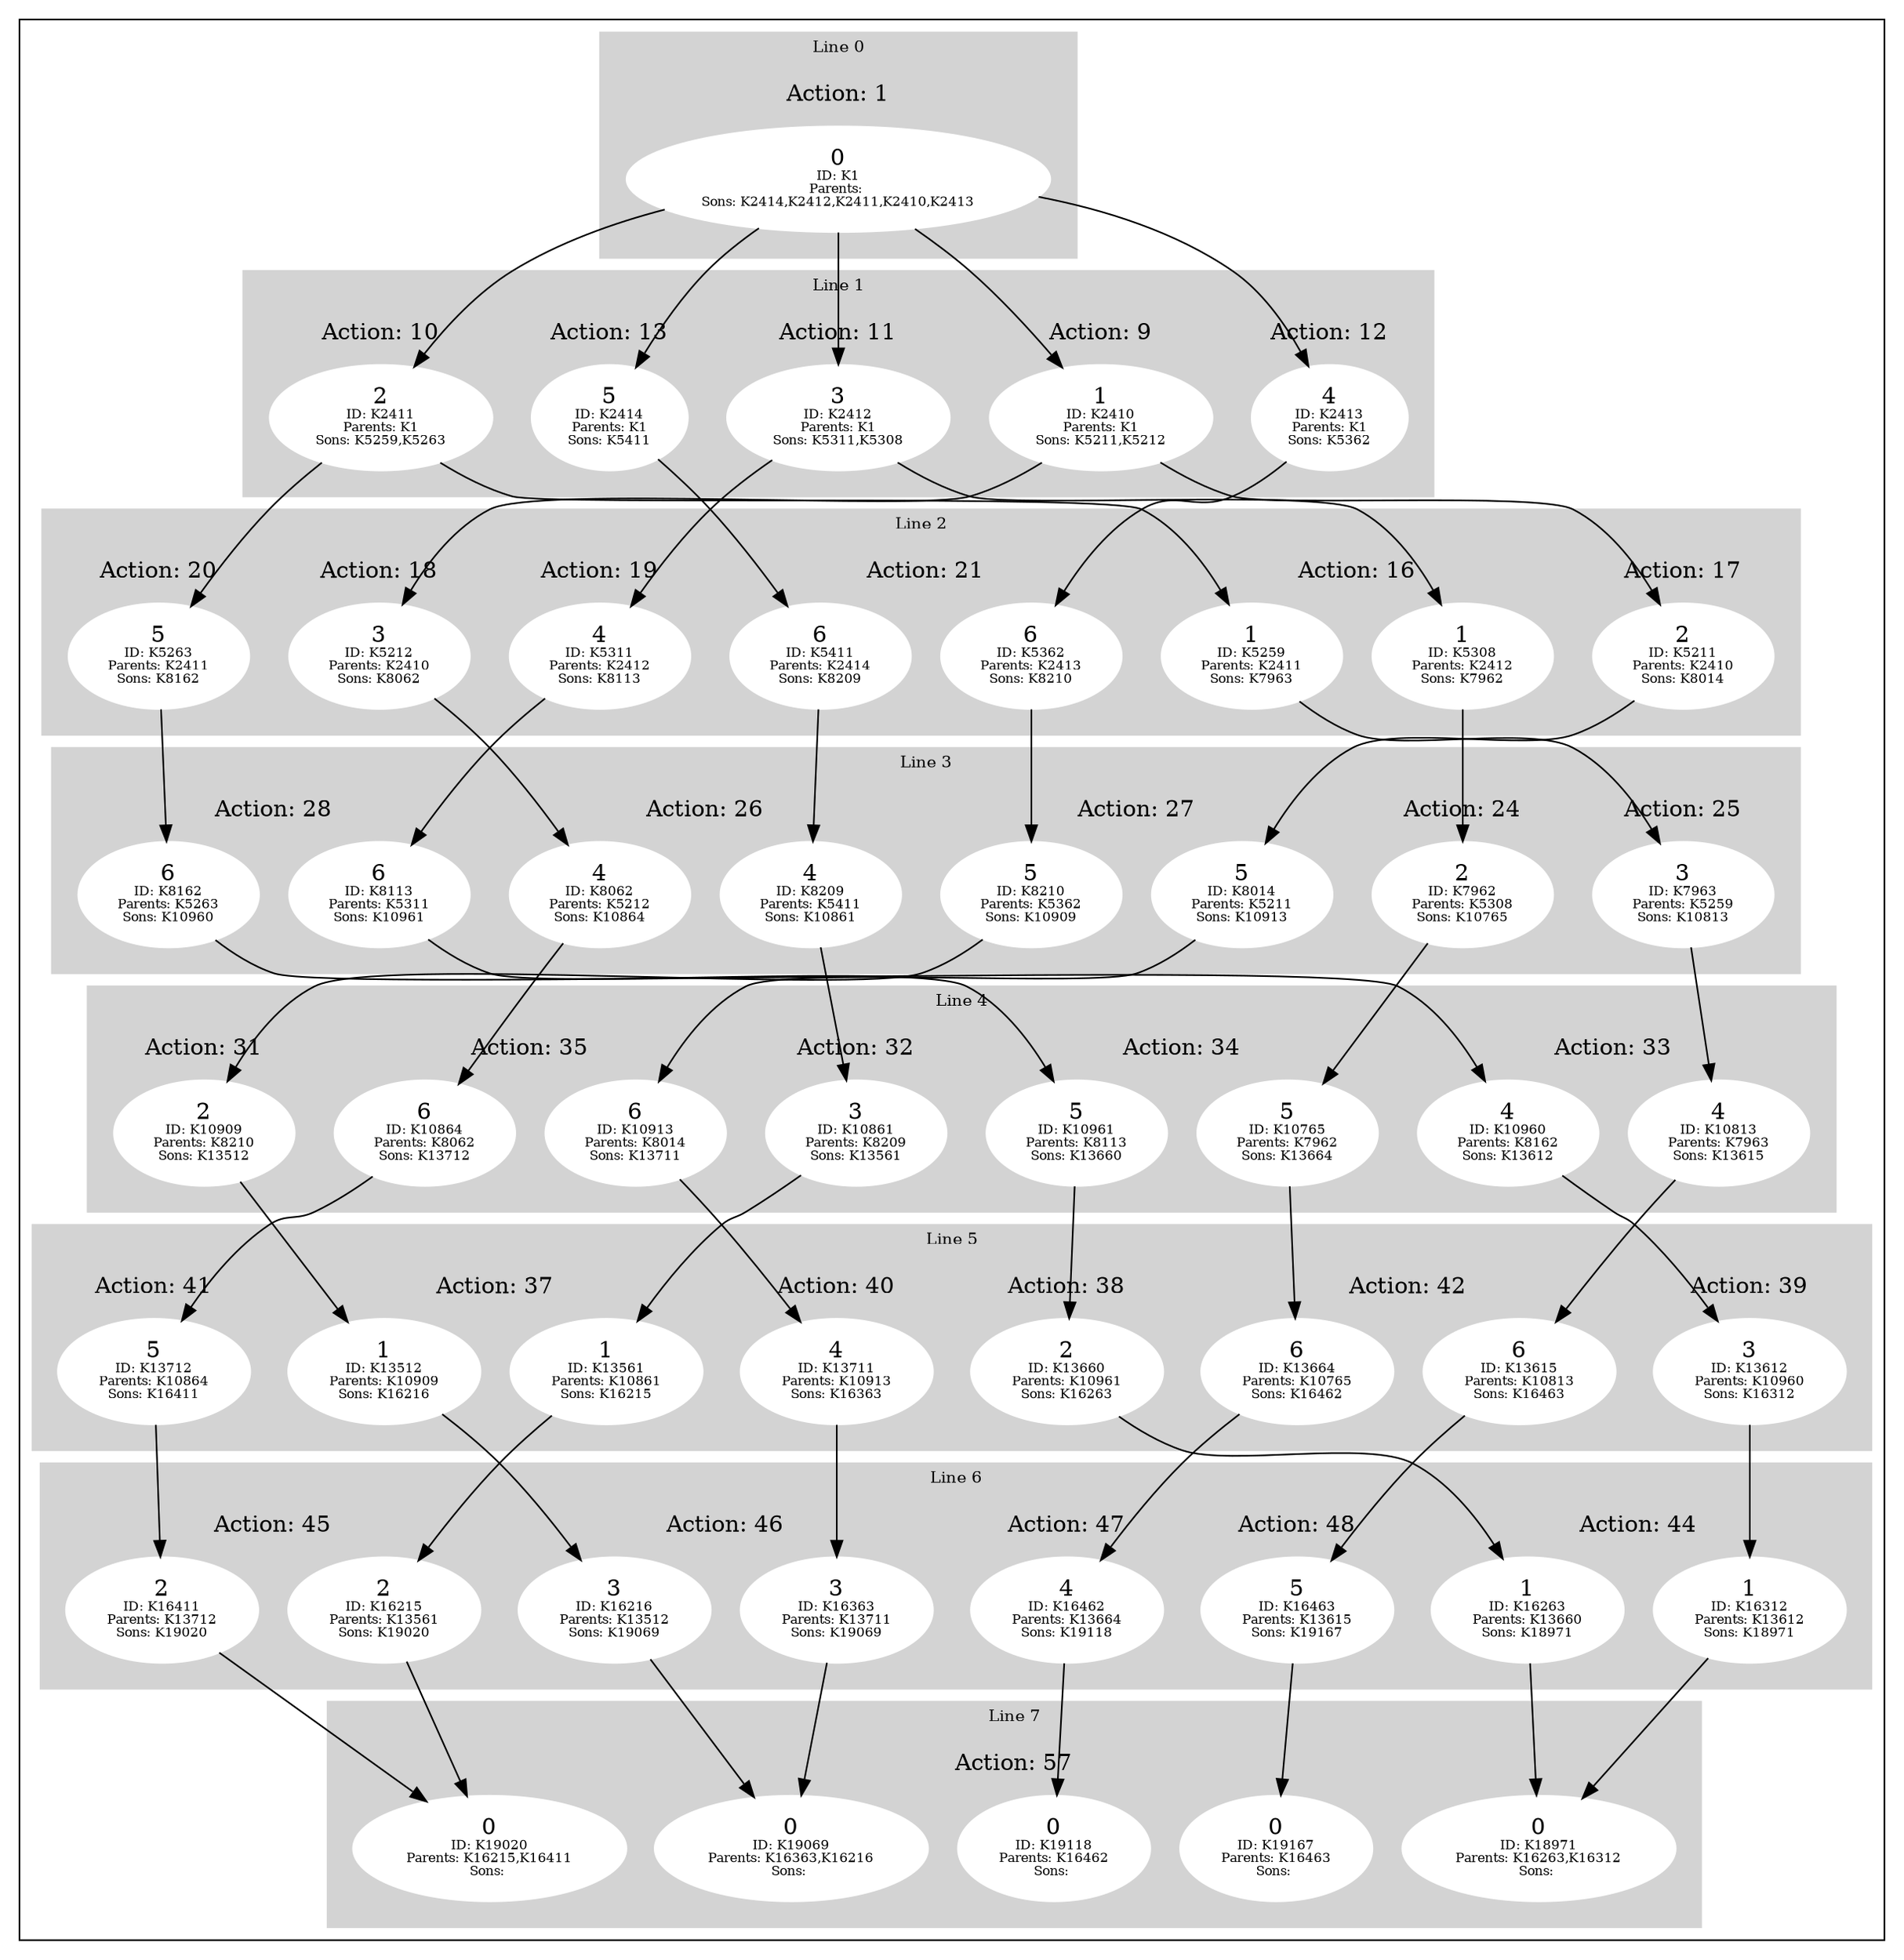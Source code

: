 digraph G {
subgraph cluster_info {
        subgraph cluster_0 {
        style=filled;
        color=lightgrey;
        node [style=filled,color=white];
        subgraph cluster_act_1 {
label = "Action: 1"step_K1 [label=<0<BR /><FONT POINT-SIZE="8">ID: K1</FONT><BR /><FONT POINT-SIZE="8">Parents: </FONT><BR /><FONT POINT-SIZE="8">Sons: K2414,K2412,K2411,K2410,K2413</FONT>>]
}

        fontsize="10"
        label = "Line 0";
        }

        subgraph cluster_4 {
        style=filled;
        color=lightgrey;
        node [style=filled,color=white];
        subgraph cluster_act_33 {
label = "Action: 33"step_K10960 [label=<4<BR /><FONT POINT-SIZE="8">ID: K10960</FONT><BR /><FONT POINT-SIZE="8">Parents: K8162</FONT><BR /><FONT POINT-SIZE="8">Sons: K13612</FONT>>]
step_K10813 [label=<4<BR /><FONT POINT-SIZE="8">ID: K10813</FONT><BR /><FONT POINT-SIZE="8">Parents: K7963</FONT><BR /><FONT POINT-SIZE="8">Sons: K13615</FONT>>]
}
subgraph cluster_act_33 {
label = "Action: 33"step_K10960 [label=<4<BR /><FONT POINT-SIZE="8">ID: K10960</FONT><BR /><FONT POINT-SIZE="8">Parents: K8162</FONT><BR /><FONT POINT-SIZE="8">Sons: K13612</FONT>>]
step_K10813 [label=<4<BR /><FONT POINT-SIZE="8">ID: K10813</FONT><BR /><FONT POINT-SIZE="8">Parents: K7963</FONT><BR /><FONT POINT-SIZE="8">Sons: K13615</FONT>>]
}
subgraph cluster_act_34 {
label = "Action: 34"step_K10961 [label=<5<BR /><FONT POINT-SIZE="8">ID: K10961</FONT><BR /><FONT POINT-SIZE="8">Parents: K8113</FONT><BR /><FONT POINT-SIZE="8">Sons: K13660</FONT>>]
step_K10765 [label=<5<BR /><FONT POINT-SIZE="8">ID: K10765</FONT><BR /><FONT POINT-SIZE="8">Parents: K7962</FONT><BR /><FONT POINT-SIZE="8">Sons: K13664</FONT>>]
}
subgraph cluster_act_34 {
label = "Action: 34"step_K10961 [label=<5<BR /><FONT POINT-SIZE="8">ID: K10961</FONT><BR /><FONT POINT-SIZE="8">Parents: K8113</FONT><BR /><FONT POINT-SIZE="8">Sons: K13660</FONT>>]
step_K10765 [label=<5<BR /><FONT POINT-SIZE="8">ID: K10765</FONT><BR /><FONT POINT-SIZE="8">Parents: K7962</FONT><BR /><FONT POINT-SIZE="8">Sons: K13664</FONT>>]
}
subgraph cluster_act_32 {
label = "Action: 32"step_K10861 [label=<3<BR /><FONT POINT-SIZE="8">ID: K10861</FONT><BR /><FONT POINT-SIZE="8">Parents: K8209</FONT><BR /><FONT POINT-SIZE="8">Sons: K13561</FONT>>]
}
subgraph cluster_act_35 {
label = "Action: 35"step_K10913 [label=<6<BR /><FONT POINT-SIZE="8">ID: K10913</FONT><BR /><FONT POINT-SIZE="8">Parents: K8014</FONT><BR /><FONT POINT-SIZE="8">Sons: K13711</FONT>>]
step_K10864 [label=<6<BR /><FONT POINT-SIZE="8">ID: K10864</FONT><BR /><FONT POINT-SIZE="8">Parents: K8062</FONT><BR /><FONT POINT-SIZE="8">Sons: K13712</FONT>>]
}
subgraph cluster_act_35 {
label = "Action: 35"step_K10913 [label=<6<BR /><FONT POINT-SIZE="8">ID: K10913</FONT><BR /><FONT POINT-SIZE="8">Parents: K8014</FONT><BR /><FONT POINT-SIZE="8">Sons: K13711</FONT>>]
step_K10864 [label=<6<BR /><FONT POINT-SIZE="8">ID: K10864</FONT><BR /><FONT POINT-SIZE="8">Parents: K8062</FONT><BR /><FONT POINT-SIZE="8">Sons: K13712</FONT>>]
}
subgraph cluster_act_31 {
label = "Action: 31"step_K10909 [label=<2<BR /><FONT POINT-SIZE="8">ID: K10909</FONT><BR /><FONT POINT-SIZE="8">Parents: K8210</FONT><BR /><FONT POINT-SIZE="8">Sons: K13512</FONT>>]
}

        fontsize="10"
        label = "Line 4";
        }

        subgraph cluster_7 {
        style=filled;
        color=lightgrey;
        node [style=filled,color=white];
        subgraph cluster_act_57 {
label = "Action: 57"step_K18971 [label=<0<BR /><FONT POINT-SIZE="8">ID: K18971</FONT><BR /><FONT POINT-SIZE="8">Parents: K16263,K16312</FONT><BR /><FONT POINT-SIZE="8">Sons: </FONT>>]
step_K19167 [label=<0<BR /><FONT POINT-SIZE="8">ID: K19167</FONT><BR /><FONT POINT-SIZE="8">Parents: K16463</FONT><BR /><FONT POINT-SIZE="8">Sons: </FONT>>]
step_K19020 [label=<0<BR /><FONT POINT-SIZE="8">ID: K19020</FONT><BR /><FONT POINT-SIZE="8">Parents: K16215,K16411</FONT><BR /><FONT POINT-SIZE="8">Sons: </FONT>>]
step_K19069 [label=<0<BR /><FONT POINT-SIZE="8">ID: K19069</FONT><BR /><FONT POINT-SIZE="8">Parents: K16363,K16216</FONT><BR /><FONT POINT-SIZE="8">Sons: </FONT>>]
step_K19118 [label=<0<BR /><FONT POINT-SIZE="8">ID: K19118</FONT><BR /><FONT POINT-SIZE="8">Parents: K16462</FONT><BR /><FONT POINT-SIZE="8">Sons: </FONT>>]
}
subgraph cluster_act_57 {
label = "Action: 57"step_K18971 [label=<0<BR /><FONT POINT-SIZE="8">ID: K18971</FONT><BR /><FONT POINT-SIZE="8">Parents: K16263,K16312</FONT><BR /><FONT POINT-SIZE="8">Sons: </FONT>>]
step_K19167 [label=<0<BR /><FONT POINT-SIZE="8">ID: K19167</FONT><BR /><FONT POINT-SIZE="8">Parents: K16463</FONT><BR /><FONT POINT-SIZE="8">Sons: </FONT>>]
step_K19020 [label=<0<BR /><FONT POINT-SIZE="8">ID: K19020</FONT><BR /><FONT POINT-SIZE="8">Parents: K16215,K16411</FONT><BR /><FONT POINT-SIZE="8">Sons: </FONT>>]
step_K19069 [label=<0<BR /><FONT POINT-SIZE="8">ID: K19069</FONT><BR /><FONT POINT-SIZE="8">Parents: K16363,K16216</FONT><BR /><FONT POINT-SIZE="8">Sons: </FONT>>]
step_K19118 [label=<0<BR /><FONT POINT-SIZE="8">ID: K19118</FONT><BR /><FONT POINT-SIZE="8">Parents: K16462</FONT><BR /><FONT POINT-SIZE="8">Sons: </FONT>>]
}
subgraph cluster_act_57 {
label = "Action: 57"step_K18971 [label=<0<BR /><FONT POINT-SIZE="8">ID: K18971</FONT><BR /><FONT POINT-SIZE="8">Parents: K16263,K16312</FONT><BR /><FONT POINT-SIZE="8">Sons: </FONT>>]
step_K19167 [label=<0<BR /><FONT POINT-SIZE="8">ID: K19167</FONT><BR /><FONT POINT-SIZE="8">Parents: K16463</FONT><BR /><FONT POINT-SIZE="8">Sons: </FONT>>]
step_K19020 [label=<0<BR /><FONT POINT-SIZE="8">ID: K19020</FONT><BR /><FONT POINT-SIZE="8">Parents: K16215,K16411</FONT><BR /><FONT POINT-SIZE="8">Sons: </FONT>>]
step_K19069 [label=<0<BR /><FONT POINT-SIZE="8">ID: K19069</FONT><BR /><FONT POINT-SIZE="8">Parents: K16363,K16216</FONT><BR /><FONT POINT-SIZE="8">Sons: </FONT>>]
step_K19118 [label=<0<BR /><FONT POINT-SIZE="8">ID: K19118</FONT><BR /><FONT POINT-SIZE="8">Parents: K16462</FONT><BR /><FONT POINT-SIZE="8">Sons: </FONT>>]
}
subgraph cluster_act_57 {
label = "Action: 57"step_K18971 [label=<0<BR /><FONT POINT-SIZE="8">ID: K18971</FONT><BR /><FONT POINT-SIZE="8">Parents: K16263,K16312</FONT><BR /><FONT POINT-SIZE="8">Sons: </FONT>>]
step_K19167 [label=<0<BR /><FONT POINT-SIZE="8">ID: K19167</FONT><BR /><FONT POINT-SIZE="8">Parents: K16463</FONT><BR /><FONT POINT-SIZE="8">Sons: </FONT>>]
step_K19020 [label=<0<BR /><FONT POINT-SIZE="8">ID: K19020</FONT><BR /><FONT POINT-SIZE="8">Parents: K16215,K16411</FONT><BR /><FONT POINT-SIZE="8">Sons: </FONT>>]
step_K19069 [label=<0<BR /><FONT POINT-SIZE="8">ID: K19069</FONT><BR /><FONT POINT-SIZE="8">Parents: K16363,K16216</FONT><BR /><FONT POINT-SIZE="8">Sons: </FONT>>]
step_K19118 [label=<0<BR /><FONT POINT-SIZE="8">ID: K19118</FONT><BR /><FONT POINT-SIZE="8">Parents: K16462</FONT><BR /><FONT POINT-SIZE="8">Sons: </FONT>>]
}
subgraph cluster_act_57 {
label = "Action: 57"step_K18971 [label=<0<BR /><FONT POINT-SIZE="8">ID: K18971</FONT><BR /><FONT POINT-SIZE="8">Parents: K16263,K16312</FONT><BR /><FONT POINT-SIZE="8">Sons: </FONT>>]
step_K19167 [label=<0<BR /><FONT POINT-SIZE="8">ID: K19167</FONT><BR /><FONT POINT-SIZE="8">Parents: K16463</FONT><BR /><FONT POINT-SIZE="8">Sons: </FONT>>]
step_K19020 [label=<0<BR /><FONT POINT-SIZE="8">ID: K19020</FONT><BR /><FONT POINT-SIZE="8">Parents: K16215,K16411</FONT><BR /><FONT POINT-SIZE="8">Sons: </FONT>>]
step_K19069 [label=<0<BR /><FONT POINT-SIZE="8">ID: K19069</FONT><BR /><FONT POINT-SIZE="8">Parents: K16363,K16216</FONT><BR /><FONT POINT-SIZE="8">Sons: </FONT>>]
step_K19118 [label=<0<BR /><FONT POINT-SIZE="8">ID: K19118</FONT><BR /><FONT POINT-SIZE="8">Parents: K16462</FONT><BR /><FONT POINT-SIZE="8">Sons: </FONT>>]
}

        fontsize="10"
        label = "Line 7";
        }

        subgraph cluster_2 {
        style=filled;
        color=lightgrey;
        node [style=filled,color=white];
        subgraph cluster_act_17 {
label = "Action: 17"step_K5211 [label=<2<BR /><FONT POINT-SIZE="8">ID: K5211</FONT><BR /><FONT POINT-SIZE="8">Parents: K2410</FONT><BR /><FONT POINT-SIZE="8">Sons: K8014</FONT>>]
}
subgraph cluster_act_16 {
label = "Action: 16"step_K5259 [label=<1<BR /><FONT POINT-SIZE="8">ID: K5259</FONT><BR /><FONT POINT-SIZE="8">Parents: K2411</FONT><BR /><FONT POINT-SIZE="8">Sons: K7963</FONT>>]
step_K5308 [label=<1<BR /><FONT POINT-SIZE="8">ID: K5308</FONT><BR /><FONT POINT-SIZE="8">Parents: K2412</FONT><BR /><FONT POINT-SIZE="8">Sons: K7962</FONT>>]
}
subgraph cluster_act_21 {
label = "Action: 21"step_K5362 [label=<6<BR /><FONT POINT-SIZE="8">ID: K5362</FONT><BR /><FONT POINT-SIZE="8">Parents: K2413</FONT><BR /><FONT POINT-SIZE="8">Sons: K8210</FONT>>]
step_K5411 [label=<6<BR /><FONT POINT-SIZE="8">ID: K5411</FONT><BR /><FONT POINT-SIZE="8">Parents: K2414</FONT><BR /><FONT POINT-SIZE="8">Sons: K8209</FONT>>]
}
subgraph cluster_act_19 {
label = "Action: 19"step_K5311 [label=<4<BR /><FONT POINT-SIZE="8">ID: K5311</FONT><BR /><FONT POINT-SIZE="8">Parents: K2412</FONT><BR /><FONT POINT-SIZE="8">Sons: K8113</FONT>>]
}
subgraph cluster_act_18 {
label = "Action: 18"step_K5212 [label=<3<BR /><FONT POINT-SIZE="8">ID: K5212</FONT><BR /><FONT POINT-SIZE="8">Parents: K2410</FONT><BR /><FONT POINT-SIZE="8">Sons: K8062</FONT>>]
}
subgraph cluster_act_21 {
label = "Action: 21"step_K5362 [label=<6<BR /><FONT POINT-SIZE="8">ID: K5362</FONT><BR /><FONT POINT-SIZE="8">Parents: K2413</FONT><BR /><FONT POINT-SIZE="8">Sons: K8210</FONT>>]
step_K5411 [label=<6<BR /><FONT POINT-SIZE="8">ID: K5411</FONT><BR /><FONT POINT-SIZE="8">Parents: K2414</FONT><BR /><FONT POINT-SIZE="8">Sons: K8209</FONT>>]
}
subgraph cluster_act_20 {
label = "Action: 20"step_K5263 [label=<5<BR /><FONT POINT-SIZE="8">ID: K5263</FONT><BR /><FONT POINT-SIZE="8">Parents: K2411</FONT><BR /><FONT POINT-SIZE="8">Sons: K8162</FONT>>]
}
subgraph cluster_act_16 {
label = "Action: 16"step_K5259 [label=<1<BR /><FONT POINT-SIZE="8">ID: K5259</FONT><BR /><FONT POINT-SIZE="8">Parents: K2411</FONT><BR /><FONT POINT-SIZE="8">Sons: K7963</FONT>>]
step_K5308 [label=<1<BR /><FONT POINT-SIZE="8">ID: K5308</FONT><BR /><FONT POINT-SIZE="8">Parents: K2412</FONT><BR /><FONT POINT-SIZE="8">Sons: K7962</FONT>>]
}

        fontsize="10"
        label = "Line 2";
        }

        subgraph cluster_3 {
        style=filled;
        color=lightgrey;
        node [style=filled,color=white];
        subgraph cluster_act_26 {
label = "Action: 26"step_K8209 [label=<4<BR /><FONT POINT-SIZE="8">ID: K8209</FONT><BR /><FONT POINT-SIZE="8">Parents: K5411</FONT><BR /><FONT POINT-SIZE="8">Sons: K10861</FONT>>]
step_K8062 [label=<4<BR /><FONT POINT-SIZE="8">ID: K8062</FONT><BR /><FONT POINT-SIZE="8">Parents: K5212</FONT><BR /><FONT POINT-SIZE="8">Sons: K10864</FONT>>]
}
subgraph cluster_act_28 {
label = "Action: 28"step_K8162 [label=<6<BR /><FONT POINT-SIZE="8">ID: K8162</FONT><BR /><FONT POINT-SIZE="8">Parents: K5263</FONT><BR /><FONT POINT-SIZE="8">Sons: K10960</FONT>>]
step_K8113 [label=<6<BR /><FONT POINT-SIZE="8">ID: K8113</FONT><BR /><FONT POINT-SIZE="8">Parents: K5311</FONT><BR /><FONT POINT-SIZE="8">Sons: K10961</FONT>>]
}
subgraph cluster_act_27 {
label = "Action: 27"step_K8014 [label=<5<BR /><FONT POINT-SIZE="8">ID: K8014</FONT><BR /><FONT POINT-SIZE="8">Parents: K5211</FONT><BR /><FONT POINT-SIZE="8">Sons: K10913</FONT>>]
step_K8210 [label=<5<BR /><FONT POINT-SIZE="8">ID: K8210</FONT><BR /><FONT POINT-SIZE="8">Parents: K5362</FONT><BR /><FONT POINT-SIZE="8">Sons: K10909</FONT>>]
}
subgraph cluster_act_25 {
label = "Action: 25"step_K7963 [label=<3<BR /><FONT POINT-SIZE="8">ID: K7963</FONT><BR /><FONT POINT-SIZE="8">Parents: K5259</FONT><BR /><FONT POINT-SIZE="8">Sons: K10813</FONT>>]
}
subgraph cluster_act_26 {
label = "Action: 26"step_K8209 [label=<4<BR /><FONT POINT-SIZE="8">ID: K8209</FONT><BR /><FONT POINT-SIZE="8">Parents: K5411</FONT><BR /><FONT POINT-SIZE="8">Sons: K10861</FONT>>]
step_K8062 [label=<4<BR /><FONT POINT-SIZE="8">ID: K8062</FONT><BR /><FONT POINT-SIZE="8">Parents: K5212</FONT><BR /><FONT POINT-SIZE="8">Sons: K10864</FONT>>]
}
subgraph cluster_act_27 {
label = "Action: 27"step_K8014 [label=<5<BR /><FONT POINT-SIZE="8">ID: K8014</FONT><BR /><FONT POINT-SIZE="8">Parents: K5211</FONT><BR /><FONT POINT-SIZE="8">Sons: K10913</FONT>>]
step_K8210 [label=<5<BR /><FONT POINT-SIZE="8">ID: K8210</FONT><BR /><FONT POINT-SIZE="8">Parents: K5362</FONT><BR /><FONT POINT-SIZE="8">Sons: K10909</FONT>>]
}
subgraph cluster_act_28 {
label = "Action: 28"step_K8162 [label=<6<BR /><FONT POINT-SIZE="8">ID: K8162</FONT><BR /><FONT POINT-SIZE="8">Parents: K5263</FONT><BR /><FONT POINT-SIZE="8">Sons: K10960</FONT>>]
step_K8113 [label=<6<BR /><FONT POINT-SIZE="8">ID: K8113</FONT><BR /><FONT POINT-SIZE="8">Parents: K5311</FONT><BR /><FONT POINT-SIZE="8">Sons: K10961</FONT>>]
}
subgraph cluster_act_24 {
label = "Action: 24"step_K7962 [label=<2<BR /><FONT POINT-SIZE="8">ID: K7962</FONT><BR /><FONT POINT-SIZE="8">Parents: K5308</FONT><BR /><FONT POINT-SIZE="8">Sons: K10765</FONT>>]
}

        fontsize="10"
        label = "Line 3";
        }

        subgraph cluster_5 {
        style=filled;
        color=lightgrey;
        node [style=filled,color=white];
        subgraph cluster_act_41 {
label = "Action: 41"step_K13712 [label=<5<BR /><FONT POINT-SIZE="8">ID: K13712</FONT><BR /><FONT POINT-SIZE="8">Parents: K10864</FONT><BR /><FONT POINT-SIZE="8">Sons: K16411</FONT>>]
}
subgraph cluster_act_40 {
label = "Action: 40"step_K13711 [label=<4<BR /><FONT POINT-SIZE="8">ID: K13711</FONT><BR /><FONT POINT-SIZE="8">Parents: K10913</FONT><BR /><FONT POINT-SIZE="8">Sons: K16363</FONT>>]
}
subgraph cluster_act_37 {
label = "Action: 37"step_K13512 [label=<1<BR /><FONT POINT-SIZE="8">ID: K13512</FONT><BR /><FONT POINT-SIZE="8">Parents: K10909</FONT><BR /><FONT POINT-SIZE="8">Sons: K16216</FONT>>]
step_K13561 [label=<1<BR /><FONT POINT-SIZE="8">ID: K13561</FONT><BR /><FONT POINT-SIZE="8">Parents: K10861</FONT><BR /><FONT POINT-SIZE="8">Sons: K16215</FONT>>]
}
subgraph cluster_act_37 {
label = "Action: 37"step_K13512 [label=<1<BR /><FONT POINT-SIZE="8">ID: K13512</FONT><BR /><FONT POINT-SIZE="8">Parents: K10909</FONT><BR /><FONT POINT-SIZE="8">Sons: K16216</FONT>>]
step_K13561 [label=<1<BR /><FONT POINT-SIZE="8">ID: K13561</FONT><BR /><FONT POINT-SIZE="8">Parents: K10861</FONT><BR /><FONT POINT-SIZE="8">Sons: K16215</FONT>>]
}
subgraph cluster_act_38 {
label = "Action: 38"step_K13660 [label=<2<BR /><FONT POINT-SIZE="8">ID: K13660</FONT><BR /><FONT POINT-SIZE="8">Parents: K10961</FONT><BR /><FONT POINT-SIZE="8">Sons: K16263</FONT>>]
}
subgraph cluster_act_42 {
label = "Action: 42"step_K13615 [label=<6<BR /><FONT POINT-SIZE="8">ID: K13615</FONT><BR /><FONT POINT-SIZE="8">Parents: K10813</FONT><BR /><FONT POINT-SIZE="8">Sons: K16463</FONT>>]
step_K13664 [label=<6<BR /><FONT POINT-SIZE="8">ID: K13664</FONT><BR /><FONT POINT-SIZE="8">Parents: K10765</FONT><BR /><FONT POINT-SIZE="8">Sons: K16462</FONT>>]
}
subgraph cluster_act_39 {
label = "Action: 39"step_K13612 [label=<3<BR /><FONT POINT-SIZE="8">ID: K13612</FONT><BR /><FONT POINT-SIZE="8">Parents: K10960</FONT><BR /><FONT POINT-SIZE="8">Sons: K16312</FONT>>]
}
subgraph cluster_act_42 {
label = "Action: 42"step_K13615 [label=<6<BR /><FONT POINT-SIZE="8">ID: K13615</FONT><BR /><FONT POINT-SIZE="8">Parents: K10813</FONT><BR /><FONT POINT-SIZE="8">Sons: K16463</FONT>>]
step_K13664 [label=<6<BR /><FONT POINT-SIZE="8">ID: K13664</FONT><BR /><FONT POINT-SIZE="8">Parents: K10765</FONT><BR /><FONT POINT-SIZE="8">Sons: K16462</FONT>>]
}

        fontsize="10"
        label = "Line 5";
        }

        subgraph cluster_6 {
        style=filled;
        color=lightgrey;
        node [style=filled,color=white];
        subgraph cluster_act_44 {
label = "Action: 44"step_K16263 [label=<1<BR /><FONT POINT-SIZE="8">ID: K16263</FONT><BR /><FONT POINT-SIZE="8">Parents: K13660</FONT><BR /><FONT POINT-SIZE="8">Sons: K18971</FONT>>]
step_K16312 [label=<1<BR /><FONT POINT-SIZE="8">ID: K16312</FONT><BR /><FONT POINT-SIZE="8">Parents: K13612</FONT><BR /><FONT POINT-SIZE="8">Sons: K18971</FONT>>]
}
subgraph cluster_act_45 {
label = "Action: 45"step_K16215 [label=<2<BR /><FONT POINT-SIZE="8">ID: K16215</FONT><BR /><FONT POINT-SIZE="8">Parents: K13561</FONT><BR /><FONT POINT-SIZE="8">Sons: K19020</FONT>>]
step_K16411 [label=<2<BR /><FONT POINT-SIZE="8">ID: K16411</FONT><BR /><FONT POINT-SIZE="8">Parents: K13712</FONT><BR /><FONT POINT-SIZE="8">Sons: K19020</FONT>>]
}
subgraph cluster_act_45 {
label = "Action: 45"step_K16215 [label=<2<BR /><FONT POINT-SIZE="8">ID: K16215</FONT><BR /><FONT POINT-SIZE="8">Parents: K13561</FONT><BR /><FONT POINT-SIZE="8">Sons: K19020</FONT>>]
step_K16411 [label=<2<BR /><FONT POINT-SIZE="8">ID: K16411</FONT><BR /><FONT POINT-SIZE="8">Parents: K13712</FONT><BR /><FONT POINT-SIZE="8">Sons: K19020</FONT>>]
}
subgraph cluster_act_44 {
label = "Action: 44"step_K16263 [label=<1<BR /><FONT POINT-SIZE="8">ID: K16263</FONT><BR /><FONT POINT-SIZE="8">Parents: K13660</FONT><BR /><FONT POINT-SIZE="8">Sons: K18971</FONT>>]
step_K16312 [label=<1<BR /><FONT POINT-SIZE="8">ID: K16312</FONT><BR /><FONT POINT-SIZE="8">Parents: K13612</FONT><BR /><FONT POINT-SIZE="8">Sons: K18971</FONT>>]
}
subgraph cluster_act_46 {
label = "Action: 46"step_K16363 [label=<3<BR /><FONT POINT-SIZE="8">ID: K16363</FONT><BR /><FONT POINT-SIZE="8">Parents: K13711</FONT><BR /><FONT POINT-SIZE="8">Sons: K19069</FONT>>]
step_K16216 [label=<3<BR /><FONT POINT-SIZE="8">ID: K16216</FONT><BR /><FONT POINT-SIZE="8">Parents: K13512</FONT><BR /><FONT POINT-SIZE="8">Sons: K19069</FONT>>]
}
subgraph cluster_act_47 {
label = "Action: 47"step_K16462 [label=<4<BR /><FONT POINT-SIZE="8">ID: K16462</FONT><BR /><FONT POINT-SIZE="8">Parents: K13664</FONT><BR /><FONT POINT-SIZE="8">Sons: K19118</FONT>>]
}
subgraph cluster_act_48 {
label = "Action: 48"step_K16463 [label=<5<BR /><FONT POINT-SIZE="8">ID: K16463</FONT><BR /><FONT POINT-SIZE="8">Parents: K13615</FONT><BR /><FONT POINT-SIZE="8">Sons: K19167</FONT>>]
}
subgraph cluster_act_46 {
label = "Action: 46"step_K16363 [label=<3<BR /><FONT POINT-SIZE="8">ID: K16363</FONT><BR /><FONT POINT-SIZE="8">Parents: K13711</FONT><BR /><FONT POINT-SIZE="8">Sons: K19069</FONT>>]
step_K16216 [label=<3<BR /><FONT POINT-SIZE="8">ID: K16216</FONT><BR /><FONT POINT-SIZE="8">Parents: K13512</FONT><BR /><FONT POINT-SIZE="8">Sons: K19069</FONT>>]
}

        fontsize="10"
        label = "Line 6";
        }

        subgraph cluster_1 {
        style=filled;
        color=lightgrey;
        node [style=filled,color=white];
        subgraph cluster_act_13 {
label = "Action: 13"step_K2414 [label=<5<BR /><FONT POINT-SIZE="8">ID: K2414</FONT><BR /><FONT POINT-SIZE="8">Parents: K1</FONT><BR /><FONT POINT-SIZE="8">Sons: K5411</FONT>>]
}
subgraph cluster_act_11 {
label = "Action: 11"step_K2412 [label=<3<BR /><FONT POINT-SIZE="8">ID: K2412</FONT><BR /><FONT POINT-SIZE="8">Parents: K1</FONT><BR /><FONT POINT-SIZE="8">Sons: K5311,K5308</FONT>>]
}
subgraph cluster_act_10 {
label = "Action: 10"step_K2411 [label=<2<BR /><FONT POINT-SIZE="8">ID: K2411</FONT><BR /><FONT POINT-SIZE="8">Parents: K1</FONT><BR /><FONT POINT-SIZE="8">Sons: K5259,K5263</FONT>>]
}
subgraph cluster_act_9 {
label = "Action: 9"step_K2410 [label=<1<BR /><FONT POINT-SIZE="8">ID: K2410</FONT><BR /><FONT POINT-SIZE="8">Parents: K1</FONT><BR /><FONT POINT-SIZE="8">Sons: K5211,K5212</FONT>>]
}
subgraph cluster_act_12 {
label = "Action: 12"step_K2413 [label=<4<BR /><FONT POINT-SIZE="8">ID: K2413</FONT><BR /><FONT POINT-SIZE="8">Parents: K1</FONT><BR /><FONT POINT-SIZE="8">Sons: K5362</FONT>>]
}

        fontsize="10"
        label = "Line 1";
        }
step_K13512 -> step_K16216; 
step_K16263 -> step_K18971; 
step_K1 -> step_K2414; 
step_K5311 -> step_K8113; 
step_K8062 -> step_K10864; 
step_K10909 -> step_K13512; 
step_K13664 -> step_K16462; 
step_K5259 -> step_K7963; 
step_K10913 -> step_K13711; 
step_K10961 -> step_K13660; 
step_K1 -> step_K2412; 
step_K13561 -> step_K16215; 
step_K8209 -> step_K10861; 
step_K2410 -> step_K5211; 
step_K13612 -> step_K16312; 
step_K7962 -> step_K10765; 
step_K16463 -> step_K19167; 
step_K7963 -> step_K10813; 
step_K2412 -> step_K5308; 
step_K5362 -> step_K8210; 
step_K16215 -> step_K19020; 
step_K8162 -> step_K10960; 
step_K13712 -> step_K16411; 
step_K2414 -> step_K5411; 
step_K16411 -> step_K19020; 
step_K10960 -> step_K13612; 
step_K5411 -> step_K8209; 
step_K1 -> step_K2413; 
step_K2412 -> step_K5311; 
step_K2411 -> step_K5263; 
step_K16216 -> step_K19069; 
step_K16312 -> step_K18971; 
step_K10861 -> step_K13561; 
step_K2413 -> step_K5362; 
step_K13660 -> step_K16263; 
step_K2411 -> step_K5259; 
step_K2410 -> step_K5212; 
step_K8210 -> step_K10909; 
step_K8014 -> step_K10913; 
step_K10765 -> step_K13664; 
step_K16363 -> step_K19069; 
step_K1 -> step_K2410; 
step_K5308 -> step_K7962; 
step_K10864 -> step_K13712; 
step_K5211 -> step_K8014; 
step_K5263 -> step_K8162; 
step_K10813 -> step_K13615; 
step_K16462 -> step_K19118; 
step_K1 -> step_K2411; 
step_K13615 -> step_K16463; 
step_K8113 -> step_K10961; 
step_K13711 -> step_K16363; 
step_K5212 -> step_K8062; 
}}